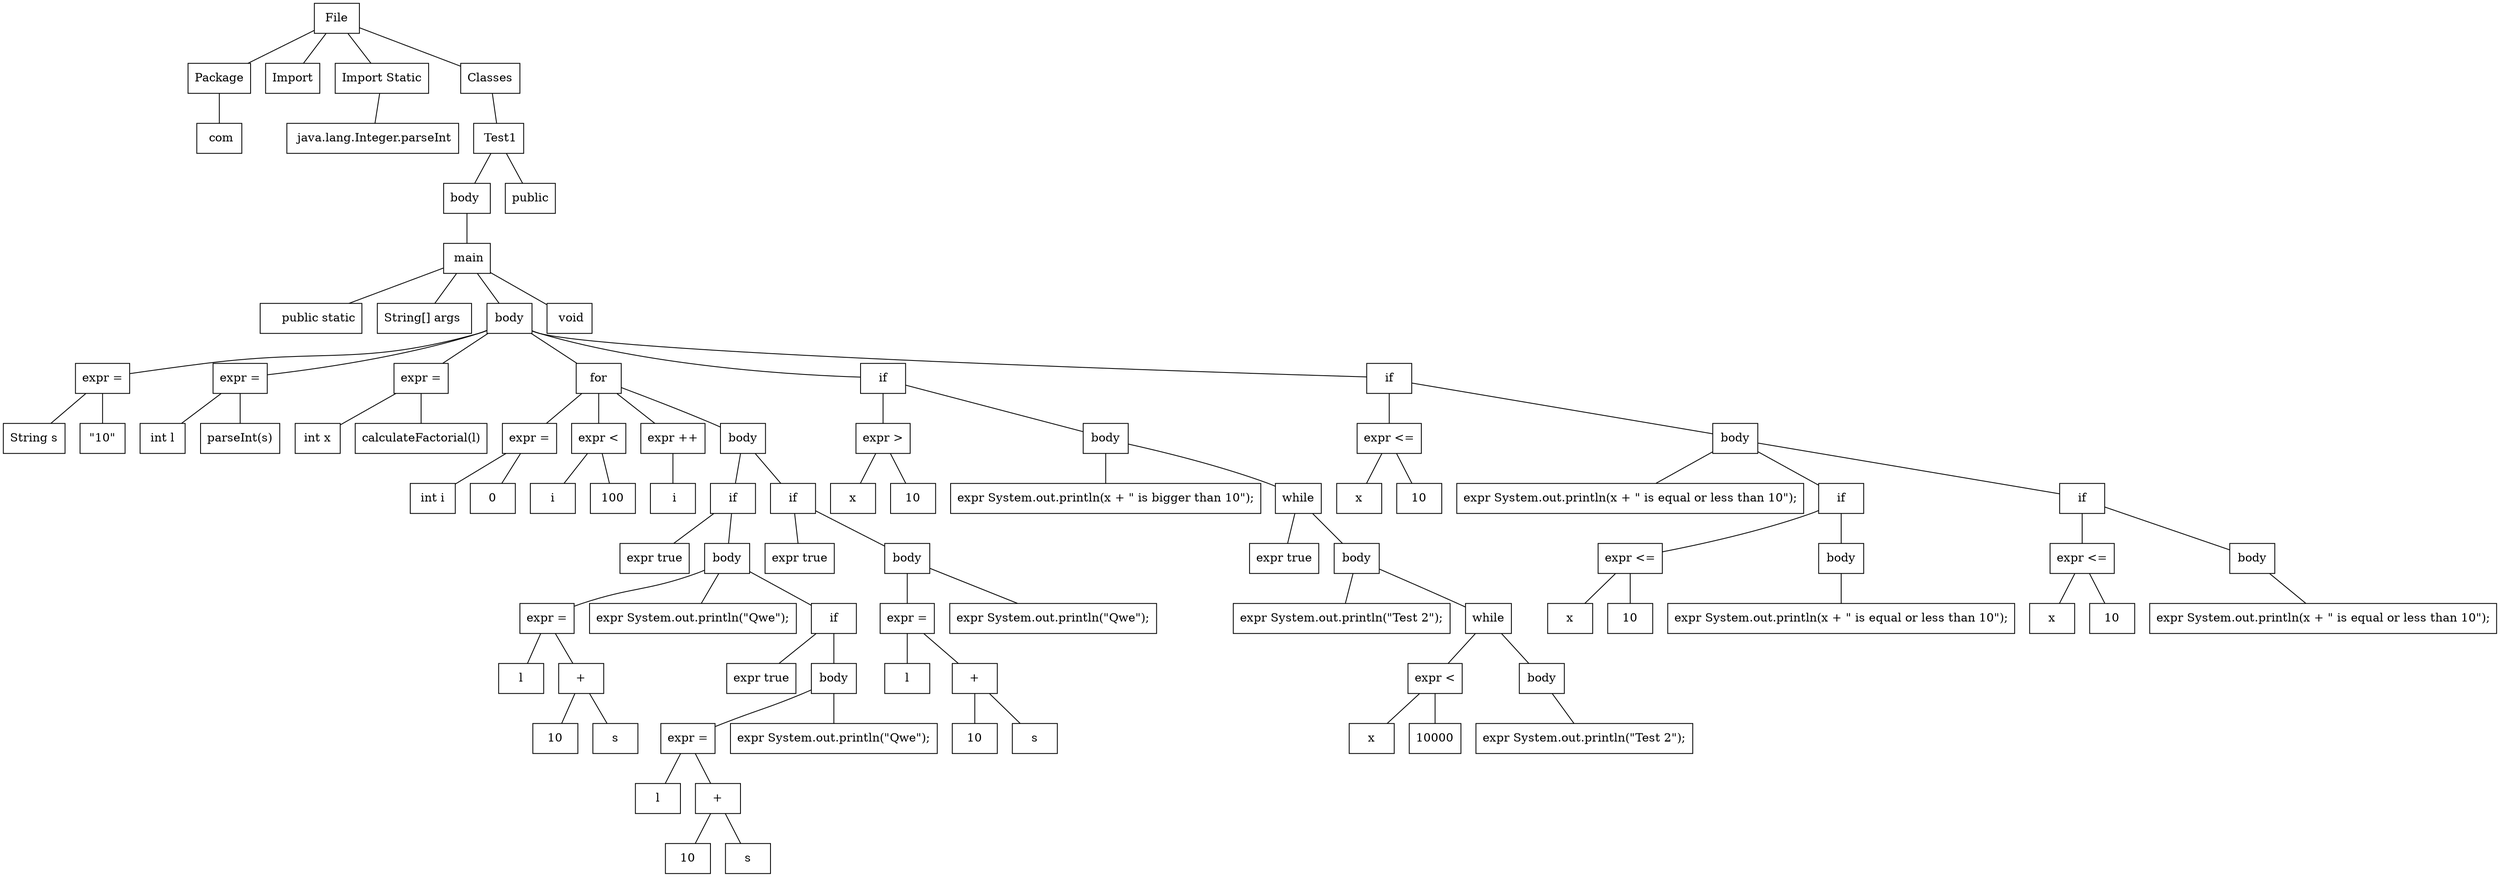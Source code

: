 graph "Test1.java" {
"File" ["shape"="box","label"="File"]
"5aa49240-8faa-4b3f-81c2-6e8c44b63b41" ["shape"="box","label"="Package"]
"5dcad697-3985-488e-8a93-ca1ed3984989" ["shape"="box","label"=" com"]
"bc2f58c5-31a5-4a16-9bc8-ac2448a7e132" ["shape"="box","label"="Import"]
"d2d20981-c6f0-42e8-adca-cbc5e153e798" ["shape"="box","label"="Import Static"]
"a04c4197-458d-429d-853b-d08a80e242bf" ["shape"="box","label"=" java.lang.Integer.parseInt"]
"12ea1c22-67f1-47ff-962d-6423b62e8bc4" ["shape"="box","label"="Classes"]
"c27618f6-d97f-42ad-bcc6-acb01f8a2a66" ["shape"="box","label"=" Test1"]
"95f05378-fdea-4e49-90e7-906e79af9d6b" ["shape"="box","label"="body "]
"8e2687ff-13b1-4c7b-819f-df4f2a4299c7" ["shape"="box","label"=" main"]
"fb3d7c5e-2050-4dfc-a702-81909de11a75" ["shape"="box","label"="    public static"]
"6ee8f1c0-1157-48c6-a791-3b91d0e23bff" ["shape"="box","label"="String[] args "]
"184351a3-9ec5-4080-9e0b-18e9c998468b" ["shape"="box","label"="body"]
"7ee63289-47cd-4b37-b55b-96e66b5ee65c" ["shape"="box","label"="expr ="]
"49f7cf24-3b28-45d0-a9dc-c12aac1e3266" ["shape"="box","label"="String s"]
"598f0110-a274-4c4e-bbbd-829818115a82" ["shape"="box","label"="\"10\""]
"d0cf2666-7295-4b88-89e5-cd856df2590f" ["shape"="box","label"="expr ="]
"1c2fc198-0158-4fc1-8081-c737ceaef96f" ["shape"="box","label"="int l"]
"1e26225f-1fc0-4d9f-971f-968fc2c29d0e" ["shape"="box","label"="parseInt(s)"]
"7a445d7f-b12c-427c-9827-403d596cc764" ["shape"="box","label"="expr ="]
"a15212c0-3d37-4c38-afc3-ee4464f32e27" ["shape"="box","label"="int x"]
"8ab0d7f0-f4d7-473d-b0d1-766ad1cd24e6" ["shape"="box","label"="calculateFactorial(l)"]
"598217bf-da3f-4f31-8441-d7ca1d160fd0" ["shape"="box","label"="for"]
"1437f3bd-431d-4e6d-8124-bed30ec00ce9" ["shape"="box","label"="expr ="]
"59a36dab-0858-42e2-ae99-001180b62aeb" ["shape"="box","label"="int i"]
"149ec3c1-7fbc-474a-bfd9-ba282cf42bdd" ["shape"="box","label"="0"]
"736101f0-0f01-4fea-9a98-5400fc9698fe" ["shape"="box","label"="expr <"]
"29f3544b-96fb-4497-a913-ccdf039bfcd2" ["shape"="box","label"="i"]
"6bf36fb6-0550-40f3-8665-95a2f706be0d" ["shape"="box","label"="100"]
"dee76c75-84dd-48c5-887d-683ee584b22d" ["shape"="box","label"="expr ++"]
"14c3b808-7e13-4197-b5af-9b1df4660403" ["shape"="box","label"=" i"]
"bad377e6-13a7-4dbe-aad8-729617319dfc" ["shape"="box","label"="body"]
"a1e7831d-08fa-46a7-bd82-54742f3e5ea7" ["shape"="box","label"="if"]
"d4294bd2-76ba-412c-b22a-75ddb9c07f8b" ["shape"="box","label"="expr true"]
"faf1e142-6634-4a79-8bb3-6f974ac2b988" ["shape"="box","label"="body"]
"16c26943-4e70-44af-a84d-d4be8a0caf2c" ["shape"="box","label"="expr ="]
"a65c98a6-a65b-4533-ae20-9400bb56e964" ["shape"="box","label"="l"]
"5b7542b3-f49d-401f-be79-81b9367da787" ["shape"="box","label"="+"]
"6ec4c1d2-1371-445a-9dcf-84daeacd2d07" ["shape"="box","label"="10"]
"8aab1ce7-e012-4699-aa76-91223ed38777" ["shape"="box","label"="s"]
"aa268c02-8d55-4871-a7c8-2e29034114f9" ["shape"="box","label"="expr System.out.println(\"Qwe\");"]
"3bf64eb6-d879-469d-990d-38ee61bd1408" ["shape"="box","label"="if"]
"654c20b8-aa47-4555-8199-686ffe173971" ["shape"="box","label"="expr true"]
"dd35edbc-1c25-47d5-88ba-ec698b1da8f1" ["shape"="box","label"="body"]
"3a9e512b-26c9-4695-bfd5-47fc695f1069" ["shape"="box","label"="expr ="]
"a4d622a8-9cb7-4613-bf0d-c71a0dc6f4a8" ["shape"="box","label"="l"]
"6df78bb6-d376-4596-b422-4029fedcb856" ["shape"="box","label"="+"]
"bb7e5941-ad81-4f32-8f47-ecf6f914d26e" ["shape"="box","label"="10"]
"f084fece-9b1c-4950-a6c3-631bcea69a2f" ["shape"="box","label"="s"]
"c2744aaf-324c-4d65-abad-d5adcc23d821" ["shape"="box","label"="expr System.out.println(\"Qwe\");"]
"c65b7388-3c2c-4a63-9f9f-2b690b3a2568" ["shape"="box","label"="if"]
"5cf8f418-28ac-44fd-b205-aa597f619147" ["shape"="box","label"="expr true"]
"70717e7b-b185-4a88-9a9d-4bb4f0fda6a0" ["shape"="box","label"="body"]
"e69e5c95-865c-4356-b0d3-4d79f36ab34c" ["shape"="box","label"="expr ="]
"0448f196-6bbc-4d1a-8f84-64a0d87f825f" ["shape"="box","label"="l"]
"67b1c992-50aa-4632-b797-90bf36186c34" ["shape"="box","label"="+"]
"e6773415-309d-4699-8a3a-024c24715320" ["shape"="box","label"="10"]
"42f7e9d9-d2b6-4bff-ae33-81148e10a02e" ["shape"="box","label"="s"]
"b7c0102d-24c3-4fb2-bd74-651fda32956b" ["shape"="box","label"="expr System.out.println(\"Qwe\");"]
"60b24344-8371-4f69-a45c-ba231a314132" ["shape"="box","label"="if"]
"33961b86-45fc-442b-8c0f-df81688a6a99" ["shape"="box","label"="expr >"]
"fdfc36c8-df71-4121-819b-573f20927172" ["shape"="box","label"="x"]
"50cf0d3a-d4c8-46d7-a6ed-449099d628be" ["shape"="box","label"="10"]
"174641f6-8211-4689-a567-925a052ebfd7" ["shape"="box","label"="body"]
"ce8a5cfb-70ec-46f8-94ef-47d8731a27e0" ["shape"="box","label"="expr System.out.println(x + \" is bigger than 10\");"]
"80905b05-03b8-45f7-bac4-ea9d7d4af22b" ["shape"="box","label"="while"]
"d23cfb4b-166b-427d-a95d-c9b61f8d49d1" ["shape"="box","label"="expr true"]
"14e79ad9-e115-4aea-a532-45b035399ebc" ["shape"="box","label"="body"]
"00c0591e-027a-4df0-93f8-e869140209e8" ["shape"="box","label"="expr System.out.println(\"Test 2\");"]
"ee6a376f-70b1-49a4-8a20-ce41046cc6f0" ["shape"="box","label"="while"]
"edaf8036-11f0-419f-9525-458f09df1849" ["shape"="box","label"="expr <"]
"47a3a0c0-6e64-4ad1-ba39-fde42ab962af" ["shape"="box","label"="x"]
"1231328c-53ea-4496-b578-afb8e473bd8b" ["shape"="box","label"="10000"]
"17fd25b5-5881-4b27-a796-d16b0bfa1744" ["shape"="box","label"="body"]
"6983c04a-ee40-48fa-a54f-ed8e8b19503b" ["shape"="box","label"="expr System.out.println(\"Test 2\");"]
"6e101738-4bf7-4620-9b0b-8092ace7a691" ["shape"="box","label"="if"]
"98eac006-9b92-448f-a7ca-7ce91056e0c6" ["shape"="box","label"="expr <="]
"3fed79fe-cdfc-4ba7-92cb-9619eee8a009" ["shape"="box","label"="x"]
"415a252e-0b4f-4028-b76a-5c76f54abf26" ["shape"="box","label"="10"]
"c8bac233-5cc7-4d85-a62d-4aac29e8c082" ["shape"="box","label"="body"]
"1899cd2d-c4b5-4b28-9283-cf8f8da2fbd9" ["shape"="box","label"="expr System.out.println(x + \" is equal or less than 10\");"]
"9be2ae95-14da-48a7-a4c3-bde2ca303627" ["shape"="box","label"="if"]
"3e6f16a6-6b85-4bdf-aead-06c100072685" ["shape"="box","label"="expr <="]
"d56bc43f-6633-45c9-b99f-0a426f2d1024" ["shape"="box","label"="x"]
"d97de405-469a-48bb-8cb3-aaee2dc72ad5" ["shape"="box","label"="10"]
"a0a4e2f7-c427-4c9a-af61-0b1c4176f58f" ["shape"="box","label"="body"]
"a4a215fc-6ec2-472e-be52-f67f4b4dadd1" ["shape"="box","label"="expr System.out.println(x + \" is equal or less than 10\");"]
"157dc945-2bd3-4e8c-a244-ff4a9198ebfd" ["shape"="box","label"="if"]
"0a5140e5-5744-4ec7-a890-913e6b4b2849" ["shape"="box","label"="expr <="]
"4bf1d1d6-fdfd-4f3d-8650-f98b21e6cef2" ["shape"="box","label"="x"]
"b47faff8-7286-42be-9a19-5103317ec0e0" ["shape"="box","label"="10"]
"d2f61f95-0a82-49a5-8b4f-20e96fbdeffa" ["shape"="box","label"="body"]
"22ef9a2c-968c-4517-a846-0d6425e0158e" ["shape"="box","label"="expr System.out.println(x + \" is equal or less than 10\");"]
"b115112c-48b7-42b6-b33e-9e669180af6a" ["shape"="box","label"=" void"]
"7f08e4e4-17d6-47df-8e3f-6a93fb910705" ["shape"="box","label"="public"]
"File" -- "5aa49240-8faa-4b3f-81c2-6e8c44b63b41"
"File" -- "bc2f58c5-31a5-4a16-9bc8-ac2448a7e132"
"File" -- "d2d20981-c6f0-42e8-adca-cbc5e153e798"
"File" -- "12ea1c22-67f1-47ff-962d-6423b62e8bc4"
"5aa49240-8faa-4b3f-81c2-6e8c44b63b41" -- "5dcad697-3985-488e-8a93-ca1ed3984989"
"d2d20981-c6f0-42e8-adca-cbc5e153e798" -- "a04c4197-458d-429d-853b-d08a80e242bf"
"12ea1c22-67f1-47ff-962d-6423b62e8bc4" -- "c27618f6-d97f-42ad-bcc6-acb01f8a2a66"
"c27618f6-d97f-42ad-bcc6-acb01f8a2a66" -- "95f05378-fdea-4e49-90e7-906e79af9d6b"
"c27618f6-d97f-42ad-bcc6-acb01f8a2a66" -- "7f08e4e4-17d6-47df-8e3f-6a93fb910705"
"95f05378-fdea-4e49-90e7-906e79af9d6b" -- "8e2687ff-13b1-4c7b-819f-df4f2a4299c7"
"8e2687ff-13b1-4c7b-819f-df4f2a4299c7" -- "fb3d7c5e-2050-4dfc-a702-81909de11a75"
"8e2687ff-13b1-4c7b-819f-df4f2a4299c7" -- "6ee8f1c0-1157-48c6-a791-3b91d0e23bff"
"8e2687ff-13b1-4c7b-819f-df4f2a4299c7" -- "184351a3-9ec5-4080-9e0b-18e9c998468b"
"8e2687ff-13b1-4c7b-819f-df4f2a4299c7" -- "b115112c-48b7-42b6-b33e-9e669180af6a"
"184351a3-9ec5-4080-9e0b-18e9c998468b" -- "7ee63289-47cd-4b37-b55b-96e66b5ee65c"
"184351a3-9ec5-4080-9e0b-18e9c998468b" -- "d0cf2666-7295-4b88-89e5-cd856df2590f"
"184351a3-9ec5-4080-9e0b-18e9c998468b" -- "7a445d7f-b12c-427c-9827-403d596cc764"
"184351a3-9ec5-4080-9e0b-18e9c998468b" -- "598217bf-da3f-4f31-8441-d7ca1d160fd0"
"184351a3-9ec5-4080-9e0b-18e9c998468b" -- "60b24344-8371-4f69-a45c-ba231a314132"
"184351a3-9ec5-4080-9e0b-18e9c998468b" -- "6e101738-4bf7-4620-9b0b-8092ace7a691"
"7ee63289-47cd-4b37-b55b-96e66b5ee65c" -- "49f7cf24-3b28-45d0-a9dc-c12aac1e3266"
"7ee63289-47cd-4b37-b55b-96e66b5ee65c" -- "598f0110-a274-4c4e-bbbd-829818115a82"
"d0cf2666-7295-4b88-89e5-cd856df2590f" -- "1c2fc198-0158-4fc1-8081-c737ceaef96f"
"d0cf2666-7295-4b88-89e5-cd856df2590f" -- "1e26225f-1fc0-4d9f-971f-968fc2c29d0e"
"7a445d7f-b12c-427c-9827-403d596cc764" -- "a15212c0-3d37-4c38-afc3-ee4464f32e27"
"7a445d7f-b12c-427c-9827-403d596cc764" -- "8ab0d7f0-f4d7-473d-b0d1-766ad1cd24e6"
"598217bf-da3f-4f31-8441-d7ca1d160fd0" -- "1437f3bd-431d-4e6d-8124-bed30ec00ce9"
"598217bf-da3f-4f31-8441-d7ca1d160fd0" -- "736101f0-0f01-4fea-9a98-5400fc9698fe"
"598217bf-da3f-4f31-8441-d7ca1d160fd0" -- "dee76c75-84dd-48c5-887d-683ee584b22d"
"598217bf-da3f-4f31-8441-d7ca1d160fd0" -- "bad377e6-13a7-4dbe-aad8-729617319dfc"
"1437f3bd-431d-4e6d-8124-bed30ec00ce9" -- "59a36dab-0858-42e2-ae99-001180b62aeb"
"1437f3bd-431d-4e6d-8124-bed30ec00ce9" -- "149ec3c1-7fbc-474a-bfd9-ba282cf42bdd"
"736101f0-0f01-4fea-9a98-5400fc9698fe" -- "29f3544b-96fb-4497-a913-ccdf039bfcd2"
"736101f0-0f01-4fea-9a98-5400fc9698fe" -- "6bf36fb6-0550-40f3-8665-95a2f706be0d"
"dee76c75-84dd-48c5-887d-683ee584b22d" -- "14c3b808-7e13-4197-b5af-9b1df4660403"
"bad377e6-13a7-4dbe-aad8-729617319dfc" -- "a1e7831d-08fa-46a7-bd82-54742f3e5ea7"
"bad377e6-13a7-4dbe-aad8-729617319dfc" -- "c65b7388-3c2c-4a63-9f9f-2b690b3a2568"
"a1e7831d-08fa-46a7-bd82-54742f3e5ea7" -- "d4294bd2-76ba-412c-b22a-75ddb9c07f8b"
"a1e7831d-08fa-46a7-bd82-54742f3e5ea7" -- "faf1e142-6634-4a79-8bb3-6f974ac2b988"
"faf1e142-6634-4a79-8bb3-6f974ac2b988" -- "16c26943-4e70-44af-a84d-d4be8a0caf2c"
"faf1e142-6634-4a79-8bb3-6f974ac2b988" -- "aa268c02-8d55-4871-a7c8-2e29034114f9"
"faf1e142-6634-4a79-8bb3-6f974ac2b988" -- "3bf64eb6-d879-469d-990d-38ee61bd1408"
"16c26943-4e70-44af-a84d-d4be8a0caf2c" -- "a65c98a6-a65b-4533-ae20-9400bb56e964"
"16c26943-4e70-44af-a84d-d4be8a0caf2c" -- "5b7542b3-f49d-401f-be79-81b9367da787"
"5b7542b3-f49d-401f-be79-81b9367da787" -- "6ec4c1d2-1371-445a-9dcf-84daeacd2d07"
"5b7542b3-f49d-401f-be79-81b9367da787" -- "8aab1ce7-e012-4699-aa76-91223ed38777"
"3bf64eb6-d879-469d-990d-38ee61bd1408" -- "654c20b8-aa47-4555-8199-686ffe173971"
"3bf64eb6-d879-469d-990d-38ee61bd1408" -- "dd35edbc-1c25-47d5-88ba-ec698b1da8f1"
"dd35edbc-1c25-47d5-88ba-ec698b1da8f1" -- "3a9e512b-26c9-4695-bfd5-47fc695f1069"
"dd35edbc-1c25-47d5-88ba-ec698b1da8f1" -- "c2744aaf-324c-4d65-abad-d5adcc23d821"
"3a9e512b-26c9-4695-bfd5-47fc695f1069" -- "a4d622a8-9cb7-4613-bf0d-c71a0dc6f4a8"
"3a9e512b-26c9-4695-bfd5-47fc695f1069" -- "6df78bb6-d376-4596-b422-4029fedcb856"
"6df78bb6-d376-4596-b422-4029fedcb856" -- "bb7e5941-ad81-4f32-8f47-ecf6f914d26e"
"6df78bb6-d376-4596-b422-4029fedcb856" -- "f084fece-9b1c-4950-a6c3-631bcea69a2f"
"c65b7388-3c2c-4a63-9f9f-2b690b3a2568" -- "5cf8f418-28ac-44fd-b205-aa597f619147"
"c65b7388-3c2c-4a63-9f9f-2b690b3a2568" -- "70717e7b-b185-4a88-9a9d-4bb4f0fda6a0"
"70717e7b-b185-4a88-9a9d-4bb4f0fda6a0" -- "e69e5c95-865c-4356-b0d3-4d79f36ab34c"
"70717e7b-b185-4a88-9a9d-4bb4f0fda6a0" -- "b7c0102d-24c3-4fb2-bd74-651fda32956b"
"e69e5c95-865c-4356-b0d3-4d79f36ab34c" -- "0448f196-6bbc-4d1a-8f84-64a0d87f825f"
"e69e5c95-865c-4356-b0d3-4d79f36ab34c" -- "67b1c992-50aa-4632-b797-90bf36186c34"
"67b1c992-50aa-4632-b797-90bf36186c34" -- "e6773415-309d-4699-8a3a-024c24715320"
"67b1c992-50aa-4632-b797-90bf36186c34" -- "42f7e9d9-d2b6-4bff-ae33-81148e10a02e"
"60b24344-8371-4f69-a45c-ba231a314132" -- "33961b86-45fc-442b-8c0f-df81688a6a99"
"60b24344-8371-4f69-a45c-ba231a314132" -- "174641f6-8211-4689-a567-925a052ebfd7"
"33961b86-45fc-442b-8c0f-df81688a6a99" -- "fdfc36c8-df71-4121-819b-573f20927172"
"33961b86-45fc-442b-8c0f-df81688a6a99" -- "50cf0d3a-d4c8-46d7-a6ed-449099d628be"
"174641f6-8211-4689-a567-925a052ebfd7" -- "ce8a5cfb-70ec-46f8-94ef-47d8731a27e0"
"174641f6-8211-4689-a567-925a052ebfd7" -- "80905b05-03b8-45f7-bac4-ea9d7d4af22b"
"80905b05-03b8-45f7-bac4-ea9d7d4af22b" -- "d23cfb4b-166b-427d-a95d-c9b61f8d49d1"
"80905b05-03b8-45f7-bac4-ea9d7d4af22b" -- "14e79ad9-e115-4aea-a532-45b035399ebc"
"14e79ad9-e115-4aea-a532-45b035399ebc" -- "00c0591e-027a-4df0-93f8-e869140209e8"
"14e79ad9-e115-4aea-a532-45b035399ebc" -- "ee6a376f-70b1-49a4-8a20-ce41046cc6f0"
"ee6a376f-70b1-49a4-8a20-ce41046cc6f0" -- "edaf8036-11f0-419f-9525-458f09df1849"
"ee6a376f-70b1-49a4-8a20-ce41046cc6f0" -- "17fd25b5-5881-4b27-a796-d16b0bfa1744"
"edaf8036-11f0-419f-9525-458f09df1849" -- "47a3a0c0-6e64-4ad1-ba39-fde42ab962af"
"edaf8036-11f0-419f-9525-458f09df1849" -- "1231328c-53ea-4496-b578-afb8e473bd8b"
"17fd25b5-5881-4b27-a796-d16b0bfa1744" -- "6983c04a-ee40-48fa-a54f-ed8e8b19503b"
"6e101738-4bf7-4620-9b0b-8092ace7a691" -- "98eac006-9b92-448f-a7ca-7ce91056e0c6"
"6e101738-4bf7-4620-9b0b-8092ace7a691" -- "c8bac233-5cc7-4d85-a62d-4aac29e8c082"
"98eac006-9b92-448f-a7ca-7ce91056e0c6" -- "3fed79fe-cdfc-4ba7-92cb-9619eee8a009"
"98eac006-9b92-448f-a7ca-7ce91056e0c6" -- "415a252e-0b4f-4028-b76a-5c76f54abf26"
"c8bac233-5cc7-4d85-a62d-4aac29e8c082" -- "1899cd2d-c4b5-4b28-9283-cf8f8da2fbd9"
"c8bac233-5cc7-4d85-a62d-4aac29e8c082" -- "9be2ae95-14da-48a7-a4c3-bde2ca303627"
"c8bac233-5cc7-4d85-a62d-4aac29e8c082" -- "157dc945-2bd3-4e8c-a244-ff4a9198ebfd"
"9be2ae95-14da-48a7-a4c3-bde2ca303627" -- "3e6f16a6-6b85-4bdf-aead-06c100072685"
"9be2ae95-14da-48a7-a4c3-bde2ca303627" -- "a0a4e2f7-c427-4c9a-af61-0b1c4176f58f"
"3e6f16a6-6b85-4bdf-aead-06c100072685" -- "d56bc43f-6633-45c9-b99f-0a426f2d1024"
"3e6f16a6-6b85-4bdf-aead-06c100072685" -- "d97de405-469a-48bb-8cb3-aaee2dc72ad5"
"a0a4e2f7-c427-4c9a-af61-0b1c4176f58f" -- "a4a215fc-6ec2-472e-be52-f67f4b4dadd1"
"157dc945-2bd3-4e8c-a244-ff4a9198ebfd" -- "0a5140e5-5744-4ec7-a890-913e6b4b2849"
"157dc945-2bd3-4e8c-a244-ff4a9198ebfd" -- "d2f61f95-0a82-49a5-8b4f-20e96fbdeffa"
"0a5140e5-5744-4ec7-a890-913e6b4b2849" -- "4bf1d1d6-fdfd-4f3d-8650-f98b21e6cef2"
"0a5140e5-5744-4ec7-a890-913e6b4b2849" -- "b47faff8-7286-42be-9a19-5103317ec0e0"
"d2f61f95-0a82-49a5-8b4f-20e96fbdeffa" -- "22ef9a2c-968c-4517-a846-0d6425e0158e"
}